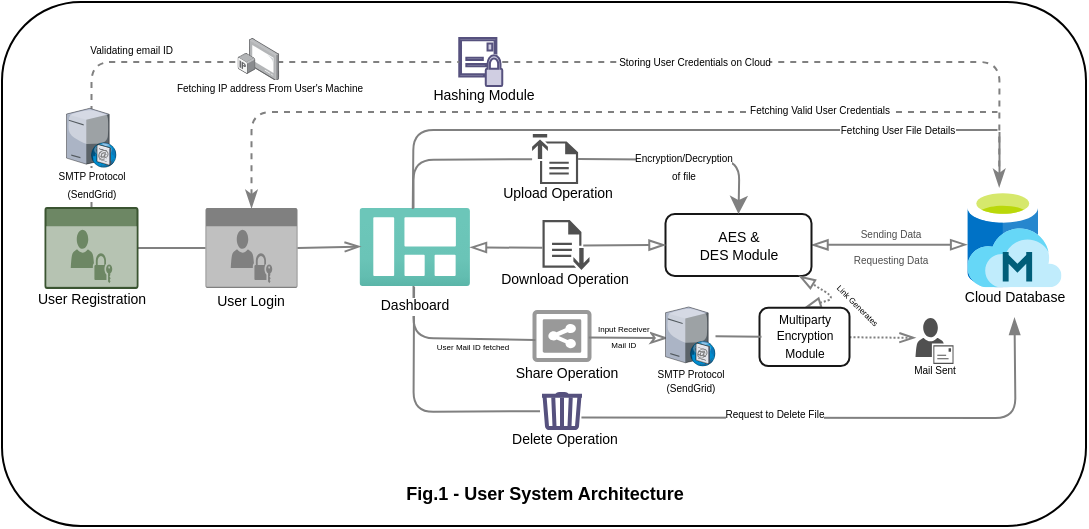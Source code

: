 <mxfile scale="20" border="10">
    <diagram id="OpQtIN1epnmquV35bNKl" name="Page-1">
        <mxGraphModel dx="866" dy="393" grid="0" gridSize="10" guides="1" tooltips="1" connect="1" arrows="1" fold="1" page="1" pageScale="1" pageWidth="413" pageHeight="291" background="#ffffff" math="0" shadow="0">
            <root>
                <mxCell id="0"/>
                <mxCell id="1" parent="0"/>
                <mxCell id="116" value="" style="rounded=1;whiteSpace=wrap;html=1;labelBackgroundColor=#FFFFFF;fontSize=5;fontColor=#000000;fillColor=none;strokeColor=#000000;" parent="1" vertex="1">
                    <mxGeometry x="-102" y="10" width="542" height="262" as="geometry"/>
                </mxCell>
                <mxCell id="53" value="" style="edgeStyle=none;html=1;strokeColor=#808080;strokeWidth=1;fontSize=6;fontColor=#000000;startArrow=none;startFill=0;endArrow=none;endFill=0;targetPerimeterSpacing=0;" parent="1" source="5" target="52" edge="1">
                    <mxGeometry relative="1" as="geometry"/>
                </mxCell>
                <mxCell id="5" value="" style="html=1;strokeColor=none;fillColor=#808080;labelPosition=center;verticalLabelPosition=middle;verticalAlign=top;align=center;fontSize=12;outlineConnect=0;spacingTop=-6;fontColor=#FFFFFF;sketch=0;shape=mxgraph.sitemap.login;" parent="1" vertex="1">
                    <mxGeometry x="-0.25" y="113" width="46" height="40" as="geometry"/>
                </mxCell>
                <mxCell id="6" value="" style="aspect=fixed;html=1;points=[];align=center;image;fontSize=12;image=img/lib/azure2/general/Dashboard.svg;strokeColor=#171717;fillColor=#FFFFFF;imageBackground=none;fillStyle=auto;" parent="1" vertex="1">
                    <mxGeometry x="76.75" y="113" width="55.25" height="39" as="geometry"/>
                </mxCell>
                <mxCell id="7" value="" style="sketch=0;pointerEvents=1;shadow=0;dashed=0;html=1;strokeColor=none;fillColor=#505050;labelPosition=center;verticalLabelPosition=bottom;verticalAlign=top;outlineConnect=0;align=center;shape=mxgraph.office.concepts.upload;" parent="1" vertex="1">
                    <mxGeometry x="163.05" y="76" width="23" height="25" as="geometry"/>
                </mxCell>
                <mxCell id="8" value="" style="sketch=0;aspect=fixed;html=1;points=[];align=center;image;fontSize=12;image=img/lib/mscae/Managed_Databases.svg;strokeColor=#171717;fillColor=#FFFFFF;" parent="1" vertex="1">
                    <mxGeometry x="380.75" y="102.68" width="47" height="50" as="geometry"/>
                </mxCell>
                <mxCell id="28" value="" style="edgeStyle=none;html=1;strokeColor=#808080;strokeWidth=1;fontSize=7;fontColor=#000000;endArrow=blockThin;endFill=0;startArrow=blockThin;startFill=0;targetPerimeterSpacing=0;entryX=-0.004;entryY=0.573;entryDx=0;entryDy=0;entryPerimeter=0;" parent="1" source="13" target="8" edge="1">
                    <mxGeometry relative="1" as="geometry">
                        <mxPoint x="342.75" y="132" as="targetPoint"/>
                    </mxGeometry>
                </mxCell>
                <mxCell id="13" value="&lt;p style=&quot;line-height: 120%; font-size: 7px;&quot;&gt;&lt;font style=&quot;font-size: 7px;&quot; color=&quot;#000000&quot;&gt;AES &amp;amp;&lt;br&gt;DES Module&lt;/font&gt;&lt;/p&gt;" style="rounded=1;whiteSpace=wrap;html=1;strokeColor=#171717;fillColor=#FFFFFF;" parent="1" vertex="1">
                    <mxGeometry x="229.75" y="116" width="73" height="31" as="geometry"/>
                </mxCell>
                <mxCell id="14" value="" style="strokeColor=#999999;verticalLabelPosition=bottom;shadow=0;dashed=0;verticalAlign=top;strokeWidth=2;html=1;shape=mxgraph.mockup.misc.shareIcon;labelBackgroundColor=#FFFFFF;fontSize=7;fontColor=#000000;fillColor=#FFFFFF;" parent="1" vertex="1">
                    <mxGeometry x="164.25" y="165" width="27.5" height="24" as="geometry"/>
                </mxCell>
                <mxCell id="15" value="" style="html=1;verticalLabelPosition=bottom;align=center;labelBackgroundColor=#ffffff;verticalAlign=top;strokeWidth=2;strokeColor=#56517e;shadow=0;dashed=0;shape=mxgraph.ios7.icons.trashcan;fontSize=7;fillColor=#FFFFFF;" parent="1" vertex="1">
                    <mxGeometry x="168" y="206" width="20" height="17" as="geometry"/>
                </mxCell>
                <mxCell id="23" value="" style="edgeStyle=none;html=1;strokeColor=#808080;strokeWidth=1;fontSize=7;fontColor=#000000;endArrow=blockThin;endFill=0;entryX=0;entryY=0.5;entryDx=0;entryDy=0;exitX=0.867;exitY=0.457;exitDx=0;exitDy=0;exitPerimeter=0;" parent="1" source="16" target="13" edge="1">
                    <mxGeometry relative="1" as="geometry"/>
                </mxCell>
                <mxCell id="16" value="" style="sketch=0;pointerEvents=1;shadow=0;dashed=0;html=1;strokeColor=none;fillColor=#505050;labelPosition=center;verticalLabelPosition=bottom;verticalAlign=top;outlineConnect=0;align=center;shape=mxgraph.office.concepts.download;labelBackgroundColor=#FFFFFF;fontSize=7;fontColor=#000000;" parent="1" vertex="1">
                    <mxGeometry x="168.25" y="119" width="23.5" height="28" as="geometry"/>
                </mxCell>
                <mxCell id="27" value="" style="edgeStyle=none;html=1;strokeColor=#808080;strokeWidth=1;fontSize=7;fontColor=#000000;endArrow=blockThin;endFill=0;dashed=1;dashPattern=1 1;exitX=0.5;exitY=0;exitDx=0;exitDy=0;entryX=0.914;entryY=0.996;entryDx=0;entryDy=0;entryPerimeter=0;startArrow=blockThin;startFill=0;" parent="1" source="18" target="13" edge="1">
                    <mxGeometry relative="1" as="geometry">
                        <mxPoint x="296.75" y="149" as="targetPoint"/>
                        <Array as="points">
                            <mxPoint x="314.75" y="158"/>
                        </Array>
                    </mxGeometry>
                </mxCell>
                <mxCell id="100" value="" style="edgeStyle=none;html=1;dashed=1;dashPattern=1 1;strokeColor=#808080;fontSize=4;startArrow=none;startFill=0;endArrow=openThin;endFill=0;" parent="1" source="18" edge="1">
                    <mxGeometry relative="1" as="geometry">
                        <mxPoint x="354.75" y="177.917" as="targetPoint"/>
                    </mxGeometry>
                </mxCell>
                <mxCell id="18" value="&lt;font style=&quot;font-size: 6px;&quot;&gt;Multiparty&lt;br&gt;Encryption&lt;br&gt;Module&lt;/font&gt;" style="rounded=1;whiteSpace=wrap;html=1;labelBackgroundColor=#FFFFFF;strokeColor=#171717;fontSize=7;fontColor=#000000;fillColor=#FFFFFF;" parent="1" vertex="1">
                    <mxGeometry x="276.75" y="162.87" width="45" height="29.13" as="geometry"/>
                </mxCell>
                <mxCell id="19" value="" style="endArrow=openThin;html=1;fontSize=7;fontColor=#000000;exitX=1;exitY=0.5;exitDx=0;exitDy=0;exitPerimeter=0;entryX=0.011;entryY=0.494;entryDx=0;entryDy=0;entryPerimeter=0;strokeColor=#808080;endFill=0;strokeWidth=1;" parent="1" source="5" target="6" edge="1">
                    <mxGeometry width="50" height="50" relative="1" as="geometry">
                        <mxPoint x="138.75" y="171" as="sourcePoint"/>
                        <mxPoint x="188.75" y="121" as="targetPoint"/>
                    </mxGeometry>
                </mxCell>
                <mxCell id="20" value="" style="endArrow=none;html=1;strokeColor=#808080;strokeWidth=1;fontSize=7;fontColor=#000000;endFill=0;" parent="1" target="7" edge="1">
                    <mxGeometry width="50" height="50" relative="1" as="geometry">
                        <mxPoint x="103.75" y="113" as="sourcePoint"/>
                        <mxPoint x="139.75" y="62" as="targetPoint"/>
                        <Array as="points">
                            <mxPoint x="103.75" y="89"/>
                        </Array>
                    </mxGeometry>
                </mxCell>
                <mxCell id="21" value="" style="endArrow=none;html=1;strokeColor=#808080;strokeWidth=1;fontSize=7;fontColor=#000000;startArrow=blockThin;startFill=0;" parent="1" source="6" target="16" edge="1">
                    <mxGeometry width="50" height="50" relative="1" as="geometry">
                        <mxPoint x="138.75" y="171" as="sourcePoint"/>
                        <mxPoint x="166.75" y="121" as="targetPoint"/>
                    </mxGeometry>
                </mxCell>
                <mxCell id="22" value="" style="endArrow=none;html=1;strokeColor=#808080;strokeWidth=1;fontSize=7;fontColor=#000000;endFill=0;entryX=0.016;entryY=0.581;entryDx=0;entryDy=0;entryPerimeter=0;" parent="1" target="14" edge="1">
                    <mxGeometry width="50" height="50" relative="1" as="geometry">
                        <mxPoint x="103.75" y="152" as="sourcePoint"/>
                        <mxPoint x="164.75" y="185.579" as="targetPoint"/>
                        <Array as="points">
                            <mxPoint x="103.75" y="178"/>
                        </Array>
                    </mxGeometry>
                </mxCell>
                <mxCell id="24" value="" style="endArrow=classic;html=1;strokeColor=#808080;strokeWidth=1;fontSize=7;fontColor=#000000;entryX=0.5;entryY=0;entryDx=0;entryDy=0;" parent="1" source="7" target="13" edge="1">
                    <mxGeometry width="50" height="50" relative="1" as="geometry">
                        <mxPoint x="233.75" y="112" as="sourcePoint"/>
                        <mxPoint x="283.75" y="62" as="targetPoint"/>
                        <Array as="points">
                            <mxPoint x="266.75" y="89"/>
                        </Array>
                    </mxGeometry>
                </mxCell>
                <mxCell id="25" value="" style="edgeStyle=none;html=1;strokeColor=#808080;strokeWidth=1;fontSize=7;fontColor=#000000;endArrow=classicThin;endFill=0;exitX=0.987;exitY=0.533;exitDx=0;exitDy=0;exitPerimeter=0;" parent="1" source="14" edge="1">
                    <mxGeometry relative="1" as="geometry">
                        <mxPoint x="199.755" y="176.456" as="sourcePoint"/>
                        <mxPoint x="230.75" y="178" as="targetPoint"/>
                    </mxGeometry>
                </mxCell>
                <mxCell id="26" value="" style="endArrow=none;html=1;strokeColor=#808080;strokeWidth=1;fontSize=7;fontColor=#000000;entryX=0.022;entryY=0.5;entryDx=0;entryDy=0;entryPerimeter=0;" parent="1" source="95" target="18" edge="1">
                    <mxGeometry width="50" height="50" relative="1" as="geometry">
                        <mxPoint x="257.382" y="178.598" as="sourcePoint"/>
                        <mxPoint x="317.75" y="203" as="targetPoint"/>
                    </mxGeometry>
                </mxCell>
                <mxCell id="29" value="" style="endArrow=none;html=1;strokeColor=#808080;strokeWidth=1;fontSize=7;fontColor=#000000;entryX=0.494;entryY=1.013;entryDx=0;entryDy=0;entryPerimeter=0;exitX=-0.049;exitY=0.504;exitDx=0;exitDy=0;exitPerimeter=0;" parent="1" source="15" target="6" edge="1">
                    <mxGeometry width="50" height="50" relative="1" as="geometry">
                        <mxPoint x="32.75" y="201" as="sourcePoint"/>
                        <mxPoint x="82.75" y="151" as="targetPoint"/>
                        <Array as="points">
                            <mxPoint x="103.75" y="215"/>
                        </Array>
                    </mxGeometry>
                </mxCell>
                <mxCell id="30" value="" style="endArrow=blockThin;html=1;strokeColor=#808080;strokeWidth=1;fontSize=7;fontColor=#000000;exitX=0.986;exitY=0.693;exitDx=0;exitDy=0;exitPerimeter=0;entryX=0.5;entryY=1;entryDx=0;entryDy=0;endFill=1;" parent="1" source="15" target="41" edge="1">
                    <mxGeometry width="50" height="50" relative="1" as="geometry">
                        <mxPoint x="257.75" y="254" as="sourcePoint"/>
                        <mxPoint x="307.75" y="204" as="targetPoint"/>
                        <Array as="points">
                            <mxPoint x="404.75" y="218"/>
                        </Array>
                    </mxGeometry>
                </mxCell>
                <mxCell id="32" value="User Login" style="text;html=1;strokeColor=none;fillColor=none;align=center;verticalAlign=middle;whiteSpace=wrap;rounded=0;labelBackgroundColor=#FFFFFF;fillStyle=auto;fontSize=7;fontColor=#000000;" parent="1" vertex="1">
                    <mxGeometry x="3.25" y="150.35" width="39" height="20" as="geometry"/>
                </mxCell>
                <mxCell id="33" value="&lt;font style=&quot;font-size: 9px;&quot;&gt;Fig.1 - User System Architecture&lt;/font&gt;" style="text;strokeColor=none;fillColor=none;html=1;fontSize=24;fontStyle=1;verticalAlign=middle;align=center;labelBackgroundColor=#FFFFFF;fillStyle=auto;fontColor=#000000;" parent="1" vertex="1">
                    <mxGeometry x="126" y="234" width="86" height="33" as="geometry"/>
                </mxCell>
                <mxCell id="34" value="Dashboard" style="text;html=1;strokeColor=none;fillColor=none;align=center;verticalAlign=middle;whiteSpace=wrap;rounded=0;labelBackgroundColor=#FFFFFF;fillStyle=auto;fontSize=7;fontColor=#000000;" parent="1" vertex="1">
                    <mxGeometry x="84.88" y="152" width="39" height="20" as="geometry"/>
                </mxCell>
                <mxCell id="37" value="Upload Operation" style="text;html=1;strokeColor=none;fillColor=none;align=center;verticalAlign=middle;whiteSpace=wrap;rounded=0;labelBackgroundColor=#FFFFFF;fillStyle=auto;fontSize=7;fontColor=#000000;" parent="1" vertex="1">
                    <mxGeometry x="146.43" y="96" width="59.75" height="20" as="geometry"/>
                </mxCell>
                <mxCell id="38" value="Download Operation" style="text;html=1;strokeColor=none;fillColor=none;align=center;verticalAlign=middle;whiteSpace=wrap;rounded=0;labelBackgroundColor=#FFFFFF;fillStyle=auto;fontSize=7;fontColor=#000000;" parent="1" vertex="1">
                    <mxGeometry x="146.43" y="139" width="67.13" height="20" as="geometry"/>
                </mxCell>
                <mxCell id="39" value="Share Operation" style="text;html=1;strokeColor=none;fillColor=none;align=center;verticalAlign=middle;whiteSpace=wrap;rounded=0;labelBackgroundColor=#FFFFFF;fillStyle=auto;fontSize=7;fontColor=#000000;" parent="1" vertex="1">
                    <mxGeometry x="149.6" y="189" width="60.81" height="14" as="geometry"/>
                </mxCell>
                <mxCell id="40" value="Delete Operation" style="text;html=1;strokeColor=none;fillColor=none;align=center;verticalAlign=middle;whiteSpace=wrap;rounded=0;labelBackgroundColor=#FFFFFF;fillStyle=auto;fontSize=7;fontColor=#000000;" parent="1" vertex="1">
                    <mxGeometry x="146.43" y="219" width="67.13" height="20" as="geometry"/>
                </mxCell>
                <mxCell id="41" value="Cloud Database" style="text;html=1;strokeColor=none;fillColor=none;align=center;verticalAlign=middle;whiteSpace=wrap;rounded=0;labelBackgroundColor=#FFFFFF;fillStyle=auto;fontSize=7;fontColor=#000000;" parent="1" vertex="1">
                    <mxGeometry x="370.69" y="148" width="67.13" height="20" as="geometry"/>
                </mxCell>
                <mxCell id="43" value="&lt;font style=&quot;font-size: 5px;&quot;&gt;Encryption/Decryption &lt;br&gt;of file&lt;br&gt;&lt;/font&gt;" style="text;html=1;strokeColor=none;fillColor=none;align=center;verticalAlign=middle;whiteSpace=wrap;rounded=0;labelBackgroundColor=#FFFFFF;fillStyle=auto;fontSize=7;fontColor=#000000;" parent="1" vertex="1">
                    <mxGeometry x="193.88" y="83" width="90" height="18" as="geometry"/>
                </mxCell>
                <mxCell id="46" value="" style="sketch=0;pointerEvents=1;shadow=0;dashed=0;html=1;strokeColor=#56517e;fillColor=#d0cee2;labelPosition=center;verticalLabelPosition=bottom;verticalAlign=top;outlineConnect=0;align=center;shape=mxgraph.office.security.secure_messaging;labelBackgroundColor=#FFFFFF;fillStyle=auto;fontSize=6;" parent="1" vertex="1">
                    <mxGeometry x="126.63" y="28" width="21.5" height="24" as="geometry"/>
                </mxCell>
                <mxCell id="48" value="" style="endArrow=none;startArrow=none;html=1;dashed=1;strokeColor=#808080;strokeWidth=1;fontSize=6;fontColor=#000000;exitX=0.5;exitY=0;exitDx=0;exitDy=0;exitPerimeter=0;startFill=0;endFill=0;" parent="1" source="52" target="46" edge="1">
                    <mxGeometry width="50" height="50" relative="1" as="geometry">
                        <mxPoint x="26.75" y="108" as="sourcePoint"/>
                        <mxPoint x="76.75" y="58" as="targetPoint"/>
                        <Array as="points">
                            <mxPoint x="-57.25" y="40"/>
                        </Array>
                    </mxGeometry>
                </mxCell>
                <mxCell id="49" value="" style="endArrow=classicThin;html=1;dashed=1;strokeColor=#808080;strokeWidth=1;fontSize=6;fontColor=#000000;entryX=0.337;entryY=-0.004;entryDx=0;entryDy=0;entryPerimeter=0;endFill=1;" parent="1" source="46" target="8" edge="1">
                    <mxGeometry width="50" height="50" relative="1" as="geometry">
                        <mxPoint x="186.75" y="92" as="sourcePoint"/>
                        <mxPoint x="236.75" y="42" as="targetPoint"/>
                        <Array as="points">
                            <mxPoint x="396.75" y="40"/>
                        </Array>
                    </mxGeometry>
                </mxCell>
                <mxCell id="50" value="Hashing Module" style="text;html=1;strokeColor=none;fillColor=none;align=center;verticalAlign=middle;whiteSpace=wrap;rounded=0;labelBackgroundColor=#FFFFFF;fillStyle=auto;fontSize=7;fontColor=#000000;" parent="1" vertex="1">
                    <mxGeometry x="107" y="47" width="64" height="20" as="geometry"/>
                </mxCell>
                <mxCell id="51" value="&lt;font style=&quot;font-size: 5px;&quot;&gt;Storing User Credentials on Cloud&lt;/font&gt;" style="text;html=1;strokeColor=none;fillColor=none;align=center;verticalAlign=middle;whiteSpace=wrap;rounded=0;labelBackgroundColor=#FFFFFF;fillStyle=auto;fontSize=7;fontColor=#000000;" parent="1" vertex="1">
                    <mxGeometry x="204.63" y="30.39" width="79.25" height="19.22" as="geometry"/>
                </mxCell>
                <mxCell id="52" value="" style="html=1;strokeColor=#3A5431;fillColor=#6d8764;labelPosition=center;verticalLabelPosition=middle;verticalAlign=top;align=center;fontSize=12;outlineConnect=0;spacingTop=-6;fontColor=#ffffff;sketch=0;shape=mxgraph.sitemap.login;" parent="1" vertex="1">
                    <mxGeometry x="-80.25" y="113" width="46" height="40" as="geometry"/>
                </mxCell>
                <mxCell id="54" value="User Registration" style="text;html=1;strokeColor=none;fillColor=none;align=center;verticalAlign=middle;whiteSpace=wrap;rounded=0;labelBackgroundColor=#FFFFFF;fillStyle=auto;fontSize=7;fontColor=#000000;" parent="1" vertex="1">
                    <mxGeometry x="-88" y="149" width="61.5" height="20" as="geometry"/>
                </mxCell>
                <mxCell id="59" value="&lt;font style=&quot;font-size: 5px;&quot;&gt;Request to Delete File&lt;/font&gt;" style="text;html=1;strokeColor=none;fillColor=none;align=center;verticalAlign=middle;whiteSpace=wrap;rounded=0;labelBackgroundColor=#FFFFFF;fillStyle=auto;fontSize=7;fontColor=#000000;" parent="1" vertex="1">
                    <mxGeometry x="221.75" y="206" width="124.87" height="20" as="geometry"/>
                </mxCell>
                <mxCell id="61" value="&lt;p style=&quot;line-height: 90%;&quot;&gt;&lt;font style=&quot;font-size: 5px;&quot;&gt;SMTP Protocol&lt;br&gt;(SendGrid)&lt;br&gt;&lt;/font&gt;&lt;/p&gt;" style="text;html=1;strokeColor=none;fillColor=none;align=center;verticalAlign=middle;whiteSpace=wrap;rounded=0;labelBackgroundColor=#FFFFFF;fillStyle=auto;fontSize=7;fontColor=#000000;" parent="1" vertex="1">
                    <mxGeometry x="221.75" y="192" width="41" height="14" as="geometry"/>
                </mxCell>
                <mxCell id="78" value="&lt;font style=&quot;font-size: 5px;&quot;&gt;Validating email ID&amp;nbsp;&lt;/font&gt;" style="text;html=1;strokeColor=none;fillColor=none;align=center;verticalAlign=middle;whiteSpace=wrap;rounded=0;labelBackgroundColor=#FFFFFF;fillStyle=auto;fontSize=7;fontColor=#000000;rotation=0;" parent="1" vertex="1">
                    <mxGeometry x="-73.25" y="25" width="73" height="18" as="geometry"/>
                </mxCell>
                <mxCell id="84" value="Sending Data" style="text;html=1;align=center;verticalAlign=middle;resizable=0;points=[];autosize=1;strokeColor=none;fillColor=none;fontSize=5;fontColor=#4D4D4D;" parent="1" vertex="1">
                    <mxGeometry x="318.25" y="116" width="48" height="18" as="geometry"/>
                </mxCell>
                <mxCell id="85" value="Requesting Data" style="text;html=1;align=center;verticalAlign=middle;resizable=0;points=[];autosize=1;strokeColor=none;fillColor=none;fontSize=5;fontColor=#4D4D4D;" parent="1" vertex="1">
                    <mxGeometry x="314.75" y="129" width="55" height="18" as="geometry"/>
                </mxCell>
                <mxCell id="87" value="" style="endArrow=none;html=1;dashed=1;strokeColor=#808080;strokeWidth=1;fontSize=5;fontColor=#4D4D4D;targetPerimeterSpacing=0;exitX=0.5;exitY=0;exitDx=0;exitDy=0;exitPerimeter=0;startArrow=classicThin;startFill=1;" parent="1" source="5" edge="1">
                    <mxGeometry width="50" height="50" relative="1" as="geometry">
                        <mxPoint x="27.75" y="111" as="sourcePoint"/>
                        <mxPoint x="395.75" y="65" as="targetPoint"/>
                        <Array as="points">
                            <mxPoint x="22.75" y="65"/>
                        </Array>
                    </mxGeometry>
                </mxCell>
                <mxCell id="89" value="&lt;span style=&quot;font-size: 5px;&quot;&gt;Fetching Valid User Credentials&lt;/span&gt;" style="text;html=1;strokeColor=none;fillColor=none;align=center;verticalAlign=middle;whiteSpace=wrap;rounded=0;labelBackgroundColor=#FFFFFF;fillStyle=auto;fontSize=7;fontColor=#000000;" parent="1" vertex="1">
                    <mxGeometry x="269.75" y="57.5" width="74" height="13" as="geometry"/>
                </mxCell>
                <mxCell id="90" value="" style="points=[];aspect=fixed;html=1;align=center;shadow=0;dashed=0;image;image=img/lib/allied_telesis/computer_and_terminals/IP_TV.svg;" parent="1" vertex="1">
                    <mxGeometry x="15.75" y="28" width="20.87" height="21.38" as="geometry"/>
                </mxCell>
                <mxCell id="93" value="&lt;font style=&quot;font-size: 5px;&quot;&gt;Fetching IP address From User's Machine&lt;/font&gt;" style="text;html=1;strokeColor=none;fillColor=none;align=center;verticalAlign=middle;whiteSpace=wrap;rounded=0;labelBackgroundColor=#FFFFFF;fillStyle=auto;fontSize=7;fontColor=#000000;" parent="1" vertex="1">
                    <mxGeometry x="-17.25" y="43" width="98" height="19.22" as="geometry"/>
                </mxCell>
                <mxCell id="94" value="" style="verticalLabelPosition=bottom;sketch=0;aspect=fixed;html=1;verticalAlign=top;strokeColor=none;align=center;outlineConnect=0;shape=mxgraph.citrix.smtp_server;fontSize=4;" parent="1" vertex="1">
                    <mxGeometry x="-69.75" y="62.42" width="25" height="30.26" as="geometry"/>
                </mxCell>
                <mxCell id="95" value="" style="verticalLabelPosition=bottom;sketch=0;aspect=fixed;html=1;verticalAlign=top;strokeColor=none;align=center;outlineConnect=0;shape=mxgraph.citrix.smtp_server;fontSize=4;" parent="1" vertex="1">
                    <mxGeometry x="229.75" y="161.74" width="25" height="30.26" as="geometry"/>
                </mxCell>
                <mxCell id="96" value="&lt;font style=&quot;font-size: 5px;&quot;&gt;SMTP Protocol (SendGrid)&lt;/font&gt;" style="text;html=1;strokeColor=none;fillColor=none;align=center;verticalAlign=middle;whiteSpace=wrap;rounded=0;labelBackgroundColor=#FFFFFF;fillStyle=auto;fontSize=7;fontColor=#000000;" parent="1" vertex="1">
                    <mxGeometry x="-83.37" y="96" width="52.25" height="10" as="geometry"/>
                </mxCell>
                <mxCell id="101" value="&lt;font style=&quot;font-size: 5px;&quot;&gt;Mail Sent&lt;/font&gt;" style="text;html=1;strokeColor=none;fillColor=none;align=center;verticalAlign=middle;whiteSpace=wrap;rounded=0;labelBackgroundColor=#FFFFFF;fillStyle=auto;fontSize=7;fontColor=#000000;" parent="1" vertex="1">
                    <mxGeometry x="343.75" y="187" width="41" height="14" as="geometry"/>
                </mxCell>
                <mxCell id="102" value="" style="sketch=0;pointerEvents=1;shadow=0;dashed=0;html=1;strokeColor=none;fillColor=#505050;labelPosition=center;verticalLabelPosition=bottom;verticalAlign=top;outlineConnect=0;align=center;shape=mxgraph.office.users.mail_user;fontSize=4;" parent="1" vertex="1">
                    <mxGeometry x="354.75" y="168" width="19" height="23" as="geometry"/>
                </mxCell>
                <mxCell id="106" value="&lt;span style=&quot;background-color: rgb(255, 255, 255);&quot;&gt;&lt;font color=&quot;#000000&quot;&gt;User Mail ID fetched&lt;/font&gt;&lt;/span&gt;" style="text;html=1;align=center;verticalAlign=middle;resizable=0;points=[];autosize=1;strokeColor=none;fillColor=none;fontSize=4;" parent="1" vertex="1">
                    <mxGeometry x="106" y="174.5" width="54" height="17" as="geometry"/>
                </mxCell>
                <mxCell id="107" value="&lt;p style=&quot;line-height: 200%;&quot;&gt;&lt;span style=&quot;color: rgb(0, 0, 0); font-family: Helvetica; font-size: 4px; font-style: normal; font-variant-ligatures: normal; font-variant-caps: normal; font-weight: 400; letter-spacing: normal; orphans: 2; text-align: center; text-indent: 0px; text-transform: none; widows: 2; word-spacing: 0px; -webkit-text-stroke-width: 0px; background-color: rgb(255, 255, 255); text-decoration-thickness: initial; text-decoration-style: initial; text-decoration-color: initial; float: none; display: inline !important;&quot;&gt;Input Receiver&lt;/span&gt;&lt;br style=&quot;border-color: rgb(0, 0, 0); color: rgb(0, 0, 0); font-family: Helvetica; font-size: 4px; font-style: normal; font-variant-ligatures: normal; font-variant-caps: normal; font-weight: 400; letter-spacing: normal; orphans: 2; text-align: center; text-indent: 0px; text-transform: none; widows: 2; word-spacing: 0px; -webkit-text-stroke-width: 0px; background-color: rgb(255, 255, 255); text-decoration-thickness: initial; text-decoration-style: initial; text-decoration-color: initial;&quot;&gt;&lt;span style=&quot;color: rgb(0, 0, 0); font-family: Helvetica; font-size: 4px; font-style: normal; font-variant-ligatures: normal; font-variant-caps: normal; font-weight: 400; letter-spacing: normal; orphans: 2; text-align: center; text-indent: 0px; text-transform: none; widows: 2; word-spacing: 0px; -webkit-text-stroke-width: 0px; background-color: rgb(255, 255, 255); text-decoration-thickness: initial; text-decoration-style: initial; text-decoration-color: initial; float: none; display: inline !important;&quot;&gt;&amp;nbsp; &amp;nbsp; &amp;nbsp; Mail ID&amp;nbsp;&lt;/span&gt;&lt;/p&gt;" style="text;whiteSpace=wrap;html=1;fontSize=4;fontColor=#000000;" parent="1" vertex="1">
                    <mxGeometry x="193.88" y="159" width="31.87" height="17" as="geometry"/>
                </mxCell>
                <mxCell id="110" value="Link Generates" style="text;html=1;align=center;verticalAlign=middle;resizable=0;points=[];autosize=1;strokeColor=none;fillColor=none;fontSize=4;fontColor=#000000;rotation=45;" parent="1" vertex="1">
                    <mxGeometry x="302.75" y="153.5" width="45" height="17" as="geometry"/>
                </mxCell>
                <mxCell id="112" value="" style="endArrow=none;html=1;strokeColor=#808080;fontSize=5;fontColor=#000000;exitX=0.482;exitY=0.012;exitDx=0;exitDy=0;exitPerimeter=0;" parent="1" source="6" edge="1">
                    <mxGeometry width="50" height="50" relative="1" as="geometry">
                        <mxPoint x="47.75" y="242" as="sourcePoint"/>
                        <mxPoint x="395.75" y="74" as="targetPoint"/>
                        <Array as="points">
                            <mxPoint x="103.75" y="74"/>
                        </Array>
                    </mxGeometry>
                </mxCell>
                <mxCell id="113" value="&lt;span style=&quot;font-size: 5px;&quot;&gt;Fetching User File Details&lt;/span&gt;" style="text;html=1;strokeColor=none;fillColor=none;align=center;verticalAlign=middle;whiteSpace=wrap;rounded=0;labelBackgroundColor=#FFFFFF;fillStyle=auto;fontSize=7;fontColor=#000000;" parent="1" vertex="1">
                    <mxGeometry x="302.75" y="67" width="85.75" height="13" as="geometry"/>
                </mxCell>
                <mxCell id="115" value="" style="endArrow=none;html=1;strokeColor=#808080;fontSize=5;fontColor=#000000;" parent="1" edge="1">
                    <mxGeometry width="50" height="50" relative="1" as="geometry">
                        <mxPoint x="396.75" y="96" as="sourcePoint"/>
                        <mxPoint x="396.75" y="75" as="targetPoint"/>
                    </mxGeometry>
                </mxCell>
            </root>
        </mxGraphModel>
    </diagram>
</mxfile>